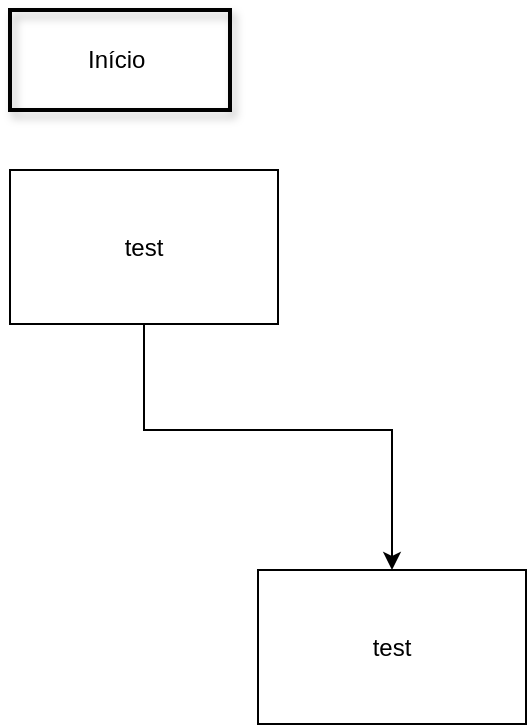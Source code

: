 <mxfile version="24.5.4" type="github">
  <diagram name="Seite-1" id="cjGPHK_Qzqpps3cAyXw2">
    <mxGraphModel dx="1010" dy="742" grid="1" gridSize="10" guides="1" tooltips="1" connect="1" arrows="1" fold="1" page="1" pageScale="1" pageWidth="827" pageHeight="1169" math="0" shadow="0">
      <root>
        <mxCell id="0" />
        <mxCell id="1" parent="0" />
        <mxCell id="Ggdnsr6Rv0r3WAjP0ZBD-2" value="Início&amp;nbsp;" style="text;html=1;align=center;verticalAlign=middle;whiteSpace=wrap;rounded=0;fillColor=none;strokeColor=default;strokeWidth=2;shadow=1;" vertex="1" parent="1">
          <mxGeometry x="196" y="50" width="110" height="50" as="geometry" />
        </mxCell>
        <mxCell id="Ggdnsr6Rv0r3WAjP0ZBD-3" value="test" style="text;html=1;align=center;verticalAlign=middle;whiteSpace=wrap;rounded=0;strokeColor=default;" vertex="1" parent="1">
          <mxGeometry x="196" y="130" width="134" height="77" as="geometry" />
        </mxCell>
        <mxCell id="Ggdnsr6Rv0r3WAjP0ZBD-4" value="test" style="text;html=1;align=center;verticalAlign=middle;whiteSpace=wrap;rounded=0;strokeColor=default;" vertex="1" parent="1">
          <mxGeometry x="320" y="330" width="134" height="77" as="geometry" />
        </mxCell>
        <mxCell id="Ggdnsr6Rv0r3WAjP0ZBD-9" value="" style="endArrow=classic;html=1;rounded=0;entryX=0.5;entryY=0;entryDx=0;entryDy=0;exitX=0.5;exitY=1;exitDx=0;exitDy=0;" edge="1" parent="1" source="Ggdnsr6Rv0r3WAjP0ZBD-3" target="Ggdnsr6Rv0r3WAjP0ZBD-4">
          <mxGeometry width="50" height="50" relative="1" as="geometry">
            <mxPoint x="340" y="290" as="sourcePoint" />
            <mxPoint x="390" y="240" as="targetPoint" />
            <Array as="points">
              <mxPoint x="263" y="260" />
              <mxPoint x="387" y="260" />
            </Array>
          </mxGeometry>
        </mxCell>
      </root>
    </mxGraphModel>
  </diagram>
</mxfile>
